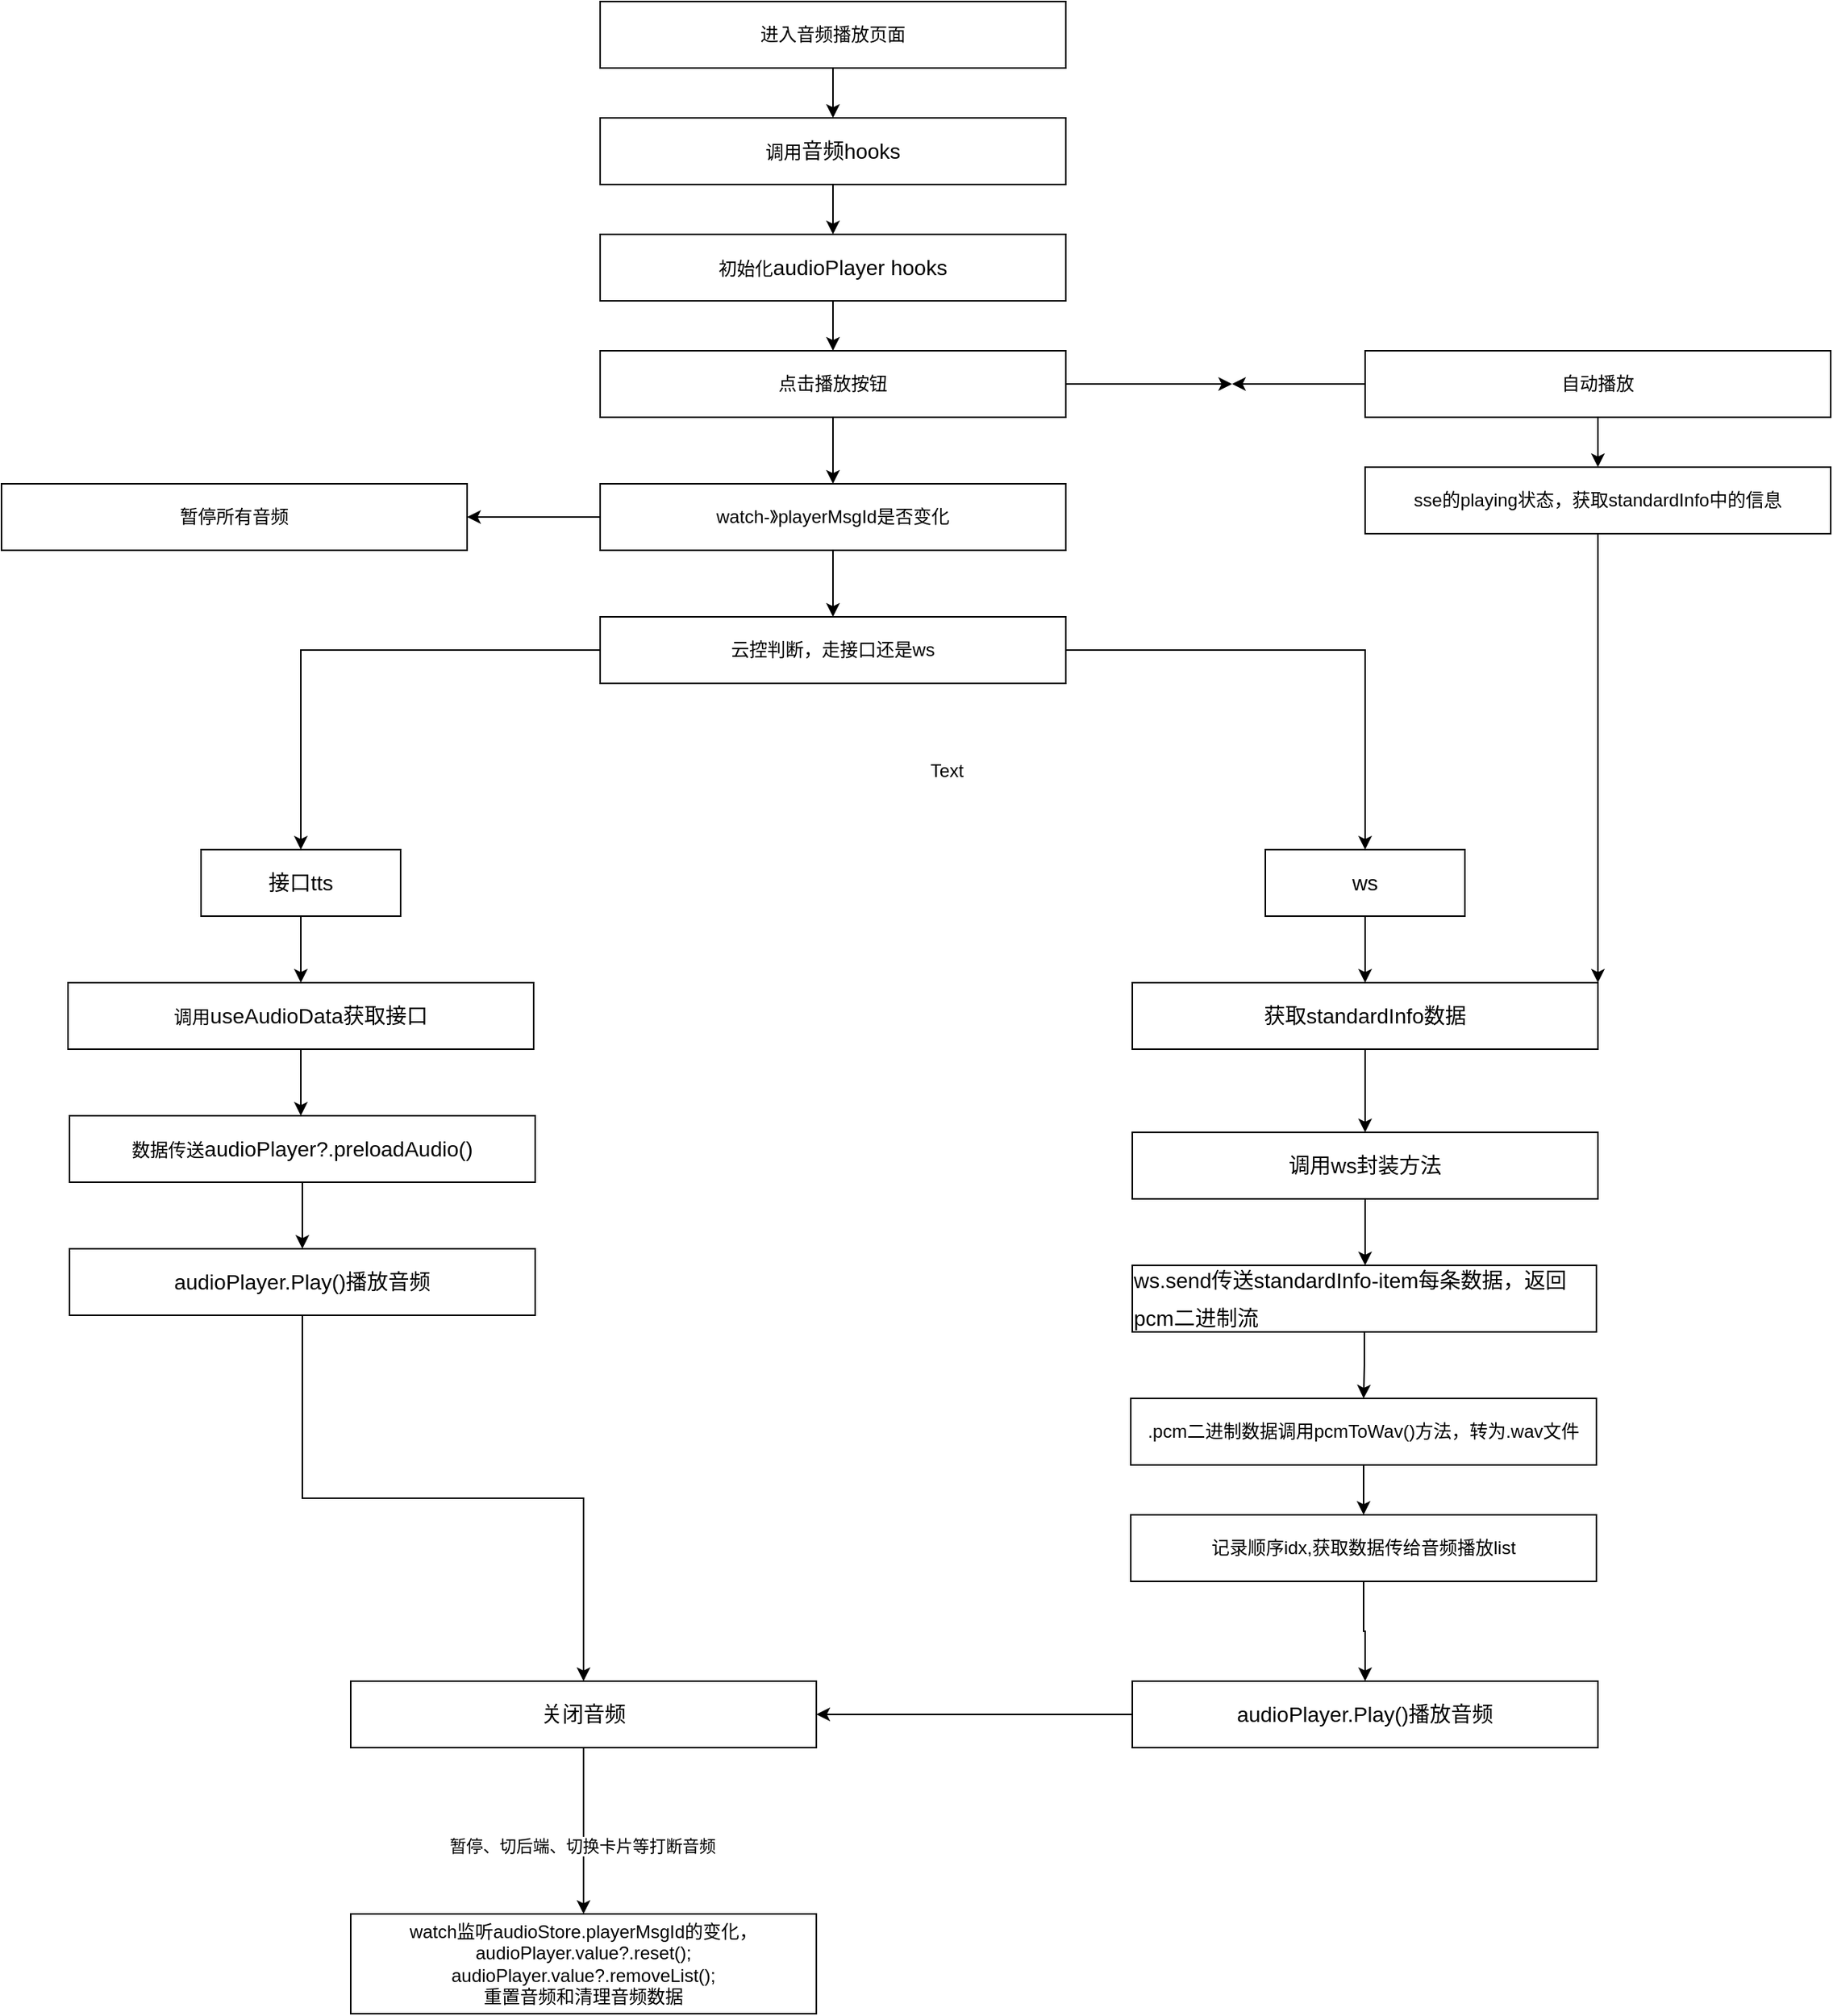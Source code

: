 <mxfile version="24.9.1">
  <diagram name="第 1 页" id="ta58vHe-GmDzUkSBEKzQ">
    <mxGraphModel dx="2390" dy="3701" grid="1" gridSize="11" guides="1" tooltips="1" connect="1" arrows="1" fold="1" page="1" pageScale="1" pageWidth="1654" pageHeight="2336" math="0" shadow="0">
      <root>
        <mxCell id="0" />
        <mxCell id="1" parent="0" />
        <mxCell id="XxCNjTxKswp97yp-zXiR-21" style="edgeStyle=orthogonalEdgeStyle;rounded=0;orthogonalLoop=1;jettySize=auto;html=1;exitX=0.5;exitY=1;exitDx=0;exitDy=0;entryX=0.5;entryY=0;entryDx=0;entryDy=0;" edge="1" parent="1" source="XZLTzyuDEAE5YP5i8VYK-1" target="XxCNjTxKswp97yp-zXiR-20">
          <mxGeometry relative="1" as="geometry" />
        </mxCell>
        <mxCell id="XZLTzyuDEAE5YP5i8VYK-1" value="&lt;article data-content=&quot;[{&amp;quot;type&amp;quot;:&amp;quot;block&amp;quot;,&amp;quot;id&amp;quot;:&amp;quot;Hbyp-1732607685483&amp;quot;,&amp;quot;name&amp;quot;:&amp;quot;paragraph&amp;quot;,&amp;quot;data&amp;quot;:{},&amp;quot;nodes&amp;quot;:[{&amp;quot;type&amp;quot;:&amp;quot;text&amp;quot;,&amp;quot;id&amp;quot;:&amp;quot;SaNG-1732607685481&amp;quot;,&amp;quot;leaves&amp;quot;:[{&amp;quot;text&amp;quot;:&amp;quot;standardInfo&amp;quot;,&amp;quot;marks&amp;quot;:[]}]}],&amp;quot;state&amp;quot;:{}}]&quot;&gt;&lt;div style=&quot;white-space-collapse: preserve; line-height: 1.75; font-size: 14px; text-align: left;&quot;&gt;接口tts&lt;/div&gt;&lt;/article&gt;" style="rounded=0;whiteSpace=wrap;html=1;" parent="1" vertex="1">
          <mxGeometry x="176" y="-1628" width="132" height="44" as="geometry" />
        </mxCell>
        <mxCell id="XxCNjTxKswp97yp-zXiR-31" style="edgeStyle=orthogonalEdgeStyle;rounded=0;orthogonalLoop=1;jettySize=auto;html=1;entryX=0.5;entryY=0;entryDx=0;entryDy=0;" edge="1" parent="1" source="XZLTzyuDEAE5YP5i8VYK-19" target="XZLTzyuDEAE5YP5i8VYK-22">
          <mxGeometry relative="1" as="geometry" />
        </mxCell>
        <mxCell id="XZLTzyuDEAE5YP5i8VYK-19" value="&lt;article data-content=&quot;[{&amp;quot;type&amp;quot;:&amp;quot;block&amp;quot;,&amp;quot;id&amp;quot;:&amp;quot;Hbyp-1732607685483&amp;quot;,&amp;quot;name&amp;quot;:&amp;quot;paragraph&amp;quot;,&amp;quot;data&amp;quot;:{},&amp;quot;nodes&amp;quot;:[{&amp;quot;type&amp;quot;:&amp;quot;text&amp;quot;,&amp;quot;id&amp;quot;:&amp;quot;SaNG-1732607685481&amp;quot;,&amp;quot;leaves&amp;quot;:[{&amp;quot;text&amp;quot;:&amp;quot;standardInfo&amp;quot;,&amp;quot;marks&amp;quot;:[]}]}],&amp;quot;state&amp;quot;:{}}]&quot;&gt;&lt;div style=&quot;white-space-collapse: preserve; line-height: 1.75; font-size: 14px; text-align: left;&quot;&gt;ws&lt;/div&gt;&lt;/article&gt;" style="rounded=0;whiteSpace=wrap;html=1;" parent="1" vertex="1">
          <mxGeometry x="880" y="-1628" width="132" height="44" as="geometry" />
        </mxCell>
        <mxCell id="XZLTzyuDEAE5YP5i8VYK-26" style="edgeStyle=orthogonalEdgeStyle;rounded=0;orthogonalLoop=1;jettySize=auto;html=1;" parent="1" source="XZLTzyuDEAE5YP5i8VYK-22" edge="1">
          <mxGeometry relative="1" as="geometry">
            <mxPoint x="946" y="-1441" as="targetPoint" />
          </mxGeometry>
        </mxCell>
        <mxCell id="XZLTzyuDEAE5YP5i8VYK-22" value="&lt;article data-content=&quot;[{&amp;quot;type&amp;quot;:&amp;quot;block&amp;quot;,&amp;quot;id&amp;quot;:&amp;quot;Hbyp-1732607685483&amp;quot;,&amp;quot;name&amp;quot;:&amp;quot;paragraph&amp;quot;,&amp;quot;data&amp;quot;:{},&amp;quot;nodes&amp;quot;:[{&amp;quot;type&amp;quot;:&amp;quot;text&amp;quot;,&amp;quot;id&amp;quot;:&amp;quot;SaNG-1732607685481&amp;quot;,&amp;quot;leaves&amp;quot;:[{&amp;quot;text&amp;quot;:&amp;quot;standardInfo&amp;quot;,&amp;quot;marks&amp;quot;:[]}]}],&amp;quot;state&amp;quot;:{}}]&quot;&gt;&lt;div style=&quot;white-space-collapse: preserve; line-height: 1.75; font-size: 14px; text-align: left;&quot;&gt;获取standardInfo数据&lt;/div&gt;&lt;/article&gt;" style="rounded=0;whiteSpace=wrap;html=1;" parent="1" vertex="1">
          <mxGeometry x="792" y="-1540" width="308" height="44" as="geometry" />
        </mxCell>
        <mxCell id="XZLTzyuDEAE5YP5i8VYK-28" style="edgeStyle=orthogonalEdgeStyle;rounded=0;orthogonalLoop=1;jettySize=auto;html=1;" parent="1" source="XZLTzyuDEAE5YP5i8VYK-27" edge="1">
          <mxGeometry relative="1" as="geometry">
            <mxPoint x="946" y="-1353" as="targetPoint" />
          </mxGeometry>
        </mxCell>
        <mxCell id="XZLTzyuDEAE5YP5i8VYK-27" value="&lt;article data-content=&quot;[{&amp;quot;type&amp;quot;:&amp;quot;block&amp;quot;,&amp;quot;id&amp;quot;:&amp;quot;Hbyp-1732607685483&amp;quot;,&amp;quot;name&amp;quot;:&amp;quot;paragraph&amp;quot;,&amp;quot;data&amp;quot;:{},&amp;quot;nodes&amp;quot;:[{&amp;quot;type&amp;quot;:&amp;quot;text&amp;quot;,&amp;quot;id&amp;quot;:&amp;quot;SaNG-1732607685481&amp;quot;,&amp;quot;leaves&amp;quot;:[{&amp;quot;text&amp;quot;:&amp;quot;standardInfo&amp;quot;,&amp;quot;marks&amp;quot;:[]}]}],&amp;quot;state&amp;quot;:{}}]&quot;&gt;&lt;div style=&quot;white-space-collapse: preserve; line-height: 1.75; font-size: 14px; text-align: left;&quot;&gt;调用ws封装方法&lt;/div&gt;&lt;/article&gt;" style="rounded=0;whiteSpace=wrap;html=1;" parent="1" vertex="1">
          <mxGeometry x="792" y="-1441" width="308" height="44" as="geometry" />
        </mxCell>
        <mxCell id="XxCNjTxKswp97yp-zXiR-38" style="edgeStyle=orthogonalEdgeStyle;rounded=0;orthogonalLoop=1;jettySize=auto;html=1;" edge="1" parent="1" source="XZLTzyuDEAE5YP5i8VYK-31">
          <mxGeometry relative="1" as="geometry">
            <mxPoint x="945" y="-1188" as="targetPoint" />
          </mxGeometry>
        </mxCell>
        <mxCell id="XZLTzyuDEAE5YP5i8VYK-31" value=".pcm二进制数据调用pcmToWav()方法，转为.wav文件" style="rounded=0;whiteSpace=wrap;html=1;" parent="1" vertex="1">
          <mxGeometry x="791" y="-1265" width="308" height="44" as="geometry" />
        </mxCell>
        <mxCell id="XxCNjTxKswp97yp-zXiR-75" style="edgeStyle=orthogonalEdgeStyle;rounded=0;orthogonalLoop=1;jettySize=auto;html=1;entryX=0.5;entryY=0;entryDx=0;entryDy=0;" edge="1" parent="1" source="XZLTzyuDEAE5YP5i8VYK-33" target="XxCNjTxKswp97yp-zXiR-41">
          <mxGeometry relative="1" as="geometry" />
        </mxCell>
        <mxCell id="XZLTzyuDEAE5YP5i8VYK-33" value="记录顺序idx,获取数据传给音频播放list" style="rounded=0;whiteSpace=wrap;html=1;" parent="1" vertex="1">
          <mxGeometry x="791" y="-1188" width="308" height="44" as="geometry" />
        </mxCell>
        <mxCell id="XxCNjTxKswp97yp-zXiR-6" style="edgeStyle=orthogonalEdgeStyle;rounded=0;orthogonalLoop=1;jettySize=auto;html=1;" edge="1" parent="1" source="XxCNjTxKswp97yp-zXiR-4">
          <mxGeometry relative="1" as="geometry">
            <mxPoint x="594" y="-2035" as="targetPoint" />
          </mxGeometry>
        </mxCell>
        <mxCell id="XxCNjTxKswp97yp-zXiR-4" value="&lt;div style=&quot;text-align: center;&quot;&gt;&lt;span style=&quot;background-color: initial; text-align: left;&quot;&gt;调用&lt;/span&gt;&lt;span style=&quot;background-color: initial; font-size: 14px; text-align: left; white-space-collapse: preserve;&quot;&gt;音频hooks&lt;/span&gt;&lt;/div&gt;" style="rounded=0;whiteSpace=wrap;html=1;" vertex="1" parent="1">
          <mxGeometry x="440" y="-2112" width="308" height="44" as="geometry" />
        </mxCell>
        <mxCell id="XxCNjTxKswp97yp-zXiR-11" style="edgeStyle=orthogonalEdgeStyle;rounded=0;orthogonalLoop=1;jettySize=auto;html=1;" edge="1" parent="1" source="XxCNjTxKswp97yp-zXiR-7">
          <mxGeometry relative="1" as="geometry">
            <mxPoint x="594" y="-1958" as="targetPoint" />
          </mxGeometry>
        </mxCell>
        <mxCell id="XxCNjTxKswp97yp-zXiR-7" value="初始化&lt;span style=&quot;font-size: 14px; text-align: left; white-space-collapse: preserve;&quot;&gt;audioPlayer hooks&lt;/span&gt;" style="rounded=0;whiteSpace=wrap;html=1;" vertex="1" parent="1">
          <mxGeometry x="440" y="-2035" width="308" height="44" as="geometry" />
        </mxCell>
        <mxCell id="XxCNjTxKswp97yp-zXiR-9" style="edgeStyle=orthogonalEdgeStyle;rounded=0;orthogonalLoop=1;jettySize=auto;html=1;entryX=0.5;entryY=0;entryDx=0;entryDy=0;" edge="1" parent="1" source="XxCNjTxKswp97yp-zXiR-8" target="XxCNjTxKswp97yp-zXiR-4">
          <mxGeometry relative="1" as="geometry" />
        </mxCell>
        <mxCell id="XxCNjTxKswp97yp-zXiR-8" value="进入音频播放页面" style="rounded=0;whiteSpace=wrap;html=1;" vertex="1" parent="1">
          <mxGeometry x="440" y="-2189" width="308" height="44" as="geometry" />
        </mxCell>
        <mxCell id="XxCNjTxKswp97yp-zXiR-16" style="edgeStyle=orthogonalEdgeStyle;rounded=0;orthogonalLoop=1;jettySize=auto;html=1;" edge="1" parent="1" source="XxCNjTxKswp97yp-zXiR-10">
          <mxGeometry relative="1" as="geometry">
            <mxPoint x="594" y="-1782" as="targetPoint" />
          </mxGeometry>
        </mxCell>
        <mxCell id="XxCNjTxKswp97yp-zXiR-85" style="edgeStyle=orthogonalEdgeStyle;rounded=0;orthogonalLoop=1;jettySize=auto;html=1;entryX=1;entryY=0.5;entryDx=0;entryDy=0;" edge="1" parent="1" source="XxCNjTxKswp97yp-zXiR-10" target="XxCNjTxKswp97yp-zXiR-13">
          <mxGeometry relative="1" as="geometry" />
        </mxCell>
        <mxCell id="XxCNjTxKswp97yp-zXiR-10" value="watch-》playerMsgId是否变化" style="rounded=0;whiteSpace=wrap;html=1;" vertex="1" parent="1">
          <mxGeometry x="440" y="-1870" width="308" height="44" as="geometry" />
        </mxCell>
        <mxCell id="XxCNjTxKswp97yp-zXiR-17" style="edgeStyle=orthogonalEdgeStyle;rounded=0;orthogonalLoop=1;jettySize=auto;html=1;entryX=0.5;entryY=0;entryDx=0;entryDy=0;" edge="1" parent="1" source="XxCNjTxKswp97yp-zXiR-12" target="XZLTzyuDEAE5YP5i8VYK-1">
          <mxGeometry relative="1" as="geometry" />
        </mxCell>
        <mxCell id="XxCNjTxKswp97yp-zXiR-18" style="edgeStyle=orthogonalEdgeStyle;rounded=0;orthogonalLoop=1;jettySize=auto;html=1;" edge="1" parent="1" source="XxCNjTxKswp97yp-zXiR-12">
          <mxGeometry relative="1" as="geometry">
            <mxPoint x="946" y="-1628" as="targetPoint" />
            <Array as="points">
              <mxPoint x="946" y="-1760" />
            </Array>
          </mxGeometry>
        </mxCell>
        <mxCell id="XxCNjTxKswp97yp-zXiR-12" value="云控判断，走接口还是ws" style="rounded=0;whiteSpace=wrap;html=1;" vertex="1" parent="1">
          <mxGeometry x="440" y="-1782" width="308" height="44" as="geometry" />
        </mxCell>
        <mxCell id="XxCNjTxKswp97yp-zXiR-13" value="暂停所有音频" style="rounded=0;whiteSpace=wrap;html=1;" vertex="1" parent="1">
          <mxGeometry x="44" y="-1870" width="308" height="44" as="geometry" />
        </mxCell>
        <mxCell id="XxCNjTxKswp97yp-zXiR-22" style="edgeStyle=orthogonalEdgeStyle;rounded=0;orthogonalLoop=1;jettySize=auto;html=1;" edge="1" parent="1" source="XxCNjTxKswp97yp-zXiR-20">
          <mxGeometry relative="1" as="geometry">
            <mxPoint x="242" y="-1452" as="targetPoint" />
          </mxGeometry>
        </mxCell>
        <mxCell id="XxCNjTxKswp97yp-zXiR-20" value="调用&lt;span style=&quot;font-size: 14px; text-align: left; white-space-collapse: preserve; background-color: initial;&quot;&gt;useAudioData获取接口&lt;/span&gt;" style="rounded=0;whiteSpace=wrap;html=1;" vertex="1" parent="1">
          <mxGeometry x="88" y="-1540" width="308" height="44" as="geometry" />
        </mxCell>
        <mxCell id="XxCNjTxKswp97yp-zXiR-23" value="数据传送&lt;span style=&quot;font-size: 14px; text-align: left; white-space-collapse: preserve; background-color: initial;&quot;&gt;audioPlayer?.preloadAudio()&lt;/span&gt;" style="rounded=0;whiteSpace=wrap;html=1;" vertex="1" parent="1">
          <mxGeometry x="89" y="-1452" width="308" height="44" as="geometry" />
        </mxCell>
        <mxCell id="XxCNjTxKswp97yp-zXiR-30" style="edgeStyle=orthogonalEdgeStyle;rounded=0;orthogonalLoop=1;jettySize=auto;html=1;entryX=0.5;entryY=0;entryDx=0;entryDy=0;" edge="1" parent="1" source="XxCNjTxKswp97yp-zXiR-24" target="XxCNjTxKswp97yp-zXiR-29">
          <mxGeometry relative="1" as="geometry" />
        </mxCell>
        <mxCell id="XxCNjTxKswp97yp-zXiR-24" value="&lt;article data-content=&quot;[{&amp;quot;type&amp;quot;:&amp;quot;block&amp;quot;,&amp;quot;id&amp;quot;:&amp;quot;qp7v-1732696269139&amp;quot;,&amp;quot;name&amp;quot;:&amp;quot;paragraph&amp;quot;,&amp;quot;data&amp;quot;:{},&amp;quot;nodes&amp;quot;:[{&amp;quot;type&amp;quot;:&amp;quot;text&amp;quot;,&amp;quot;id&amp;quot;:&amp;quot;XYNN-1732690025734&amp;quot;,&amp;quot;leaves&amp;quot;:[{&amp;quot;text&amp;quot;:&amp;quot;audio.Play()播放音频&amp;quot;,&amp;quot;marks&amp;quot;:[]}]}]}]&quot;&gt;&lt;div style=&quot;white-space-collapse: preserve; line-height: 1.75; font-size: 14px; text-align: left;&quot;&gt;audioPlayer.Play()播放音频&lt;/div&gt;&lt;/article&gt;" style="rounded=0;whiteSpace=wrap;html=1;" vertex="1" parent="1">
          <mxGeometry x="89" y="-1364" width="308" height="44" as="geometry" />
        </mxCell>
        <mxCell id="XxCNjTxKswp97yp-zXiR-27" style="edgeStyle=orthogonalEdgeStyle;rounded=0;orthogonalLoop=1;jettySize=auto;html=1;" edge="1" parent="1" source="XxCNjTxKswp97yp-zXiR-23">
          <mxGeometry relative="1" as="geometry">
            <mxPoint x="243" y="-1364" as="targetPoint" />
            <Array as="points">
              <mxPoint x="243" y="-1375" />
              <mxPoint x="243" y="-1375" />
            </Array>
          </mxGeometry>
        </mxCell>
        <mxCell id="XxCNjTxKswp97yp-zXiR-68" style="edgeStyle=orthogonalEdgeStyle;rounded=0;orthogonalLoop=1;jettySize=auto;html=1;entryX=0.5;entryY=0;entryDx=0;entryDy=0;" edge="1" parent="1" source="XxCNjTxKswp97yp-zXiR-29" target="XxCNjTxKswp97yp-zXiR-67">
          <mxGeometry relative="1" as="geometry">
            <mxPoint x="429" y="-935" as="targetPoint" />
          </mxGeometry>
        </mxCell>
        <mxCell id="XxCNjTxKswp97yp-zXiR-69" value="暂停、切后端、切换卡片等打断音频" style="edgeLabel;html=1;align=center;verticalAlign=middle;resizable=0;points=[];" vertex="1" connectable="0" parent="XxCNjTxKswp97yp-zXiR-68">
          <mxGeometry x="0.179" y="-1" relative="1" as="geometry">
            <mxPoint as="offset" />
          </mxGeometry>
        </mxCell>
        <mxCell id="XxCNjTxKswp97yp-zXiR-29" value="&lt;article data-content=&quot;[{&amp;quot;type&amp;quot;:&amp;quot;block&amp;quot;,&amp;quot;id&amp;quot;:&amp;quot;qp7v-1732696269139&amp;quot;,&amp;quot;name&amp;quot;:&amp;quot;paragraph&amp;quot;,&amp;quot;data&amp;quot;:{},&amp;quot;nodes&amp;quot;:[{&amp;quot;type&amp;quot;:&amp;quot;text&amp;quot;,&amp;quot;id&amp;quot;:&amp;quot;XYNN-1732690025734&amp;quot;,&amp;quot;leaves&amp;quot;:[{&amp;quot;text&amp;quot;:&amp;quot;audio.Play()播放音频&amp;quot;,&amp;quot;marks&amp;quot;:[]}]}]}]&quot;&gt;&lt;div style=&quot;white-space-collapse: preserve; line-height: 1.75; font-size: 14px; text-align: left;&quot;&gt;关闭音频&lt;/div&gt;&lt;/article&gt;" style="rounded=0;whiteSpace=wrap;html=1;" vertex="1" parent="1">
          <mxGeometry x="275" y="-1078" width="308" height="44" as="geometry" />
        </mxCell>
        <mxCell id="XxCNjTxKswp97yp-zXiR-34" style="edgeStyle=orthogonalEdgeStyle;rounded=0;orthogonalLoop=1;jettySize=auto;html=1;entryX=0.5;entryY=0;entryDx=0;entryDy=0;" edge="1" parent="1" source="XxCNjTxKswp97yp-zXiR-32" target="XZLTzyuDEAE5YP5i8VYK-31">
          <mxGeometry relative="1" as="geometry" />
        </mxCell>
        <mxCell id="XxCNjTxKswp97yp-zXiR-32" value="&lt;article data-content=&quot;[{&amp;quot;type&amp;quot;:&amp;quot;block&amp;quot;,&amp;quot;id&amp;quot;:&amp;quot;Hbyp-1732607685483&amp;quot;,&amp;quot;name&amp;quot;:&amp;quot;paragraph&amp;quot;,&amp;quot;data&amp;quot;:{},&amp;quot;nodes&amp;quot;:[{&amp;quot;type&amp;quot;:&amp;quot;text&amp;quot;,&amp;quot;id&amp;quot;:&amp;quot;SaNG-1732607685481&amp;quot;,&amp;quot;leaves&amp;quot;:[{&amp;quot;text&amp;quot;:&amp;quot;standardInfo&amp;quot;,&amp;quot;marks&amp;quot;:[]}]}],&amp;quot;state&amp;quot;:{}}]&quot;&gt;&lt;div style=&quot;white-space-collapse: preserve; line-height: 1.75; font-size: 14px; text-align: left;&quot;&gt;ws.send传送&lt;span style=&quot;background-color: initial;&quot;&gt;standardInfo-item每条数据，返回pcm二进制流&lt;/span&gt;&lt;/div&gt;&lt;/article&gt;" style="rounded=0;whiteSpace=wrap;html=1;" vertex="1" parent="1">
          <mxGeometry x="792" y="-1353" width="307" height="44" as="geometry" />
        </mxCell>
        <mxCell id="XxCNjTxKswp97yp-zXiR-74" style="edgeStyle=orthogonalEdgeStyle;rounded=0;orthogonalLoop=1;jettySize=auto;html=1;entryX=1;entryY=0.5;entryDx=0;entryDy=0;" edge="1" parent="1" source="XxCNjTxKswp97yp-zXiR-41" target="XxCNjTxKswp97yp-zXiR-29">
          <mxGeometry relative="1" as="geometry" />
        </mxCell>
        <mxCell id="XxCNjTxKswp97yp-zXiR-41" value="&lt;article data-content=&quot;[{&amp;quot;type&amp;quot;:&amp;quot;block&amp;quot;,&amp;quot;id&amp;quot;:&amp;quot;qp7v-1732696269139&amp;quot;,&amp;quot;name&amp;quot;:&amp;quot;paragraph&amp;quot;,&amp;quot;data&amp;quot;:{},&amp;quot;nodes&amp;quot;:[{&amp;quot;type&amp;quot;:&amp;quot;text&amp;quot;,&amp;quot;id&amp;quot;:&amp;quot;XYNN-1732690025734&amp;quot;,&amp;quot;leaves&amp;quot;:[{&amp;quot;text&amp;quot;:&amp;quot;audio.Play()播放音频&amp;quot;,&amp;quot;marks&amp;quot;:[]}]}]}]&quot;&gt;&lt;div style=&quot;white-space-collapse: preserve; line-height: 1.75; font-size: 14px; text-align: left;&quot;&gt;audioPlayer.Play()播放音频&lt;/div&gt;&lt;/article&gt;" style="rounded=0;whiteSpace=wrap;html=1;" vertex="1" parent="1">
          <mxGeometry x="792" y="-1078" width="308" height="44" as="geometry" />
        </mxCell>
        <mxCell id="XxCNjTxKswp97yp-zXiR-67" value="watch监听audioStore.playerMsgId的变化，&lt;br&gt;audioPlayer.value?.reset();&lt;br&gt;audioPlayer.value?.removeList();&lt;br&gt;重置音频和清理音频数据" style="rounded=0;whiteSpace=wrap;html=1;" vertex="1" parent="1">
          <mxGeometry x="275" y="-924" width="308" height="66" as="geometry" />
        </mxCell>
        <mxCell id="XxCNjTxKswp97yp-zXiR-78" value="Text" style="text;html=1;align=center;verticalAlign=middle;resizable=0;points=[];autosize=1;strokeColor=none;fillColor=none;" vertex="1" parent="1">
          <mxGeometry x="647" y="-1697" width="44" height="33" as="geometry" />
        </mxCell>
        <mxCell id="XxCNjTxKswp97yp-zXiR-81" style="edgeStyle=orthogonalEdgeStyle;rounded=0;orthogonalLoop=1;jettySize=auto;html=1;entryX=0.5;entryY=0;entryDx=0;entryDy=0;" edge="1" parent="1" source="XxCNjTxKswp97yp-zXiR-80" target="XxCNjTxKswp97yp-zXiR-10">
          <mxGeometry relative="1" as="geometry" />
        </mxCell>
        <mxCell id="XxCNjTxKswp97yp-zXiR-87" style="edgeStyle=orthogonalEdgeStyle;rounded=0;orthogonalLoop=1;jettySize=auto;html=1;" edge="1" parent="1" source="XxCNjTxKswp97yp-zXiR-80">
          <mxGeometry relative="1" as="geometry">
            <mxPoint x="858" y="-1936" as="targetPoint" />
          </mxGeometry>
        </mxCell>
        <mxCell id="XxCNjTxKswp97yp-zXiR-80" value="点击播放按钮" style="rounded=0;whiteSpace=wrap;html=1;" vertex="1" parent="1">
          <mxGeometry x="440" y="-1958" width="308" height="44" as="geometry" />
        </mxCell>
        <mxCell id="XxCNjTxKswp97yp-zXiR-84" style="edgeStyle=orthogonalEdgeStyle;rounded=0;orthogonalLoop=1;jettySize=auto;html=1;entryX=0.5;entryY=0;entryDx=0;entryDy=0;" edge="1" parent="1" source="XxCNjTxKswp97yp-zXiR-82" target="XxCNjTxKswp97yp-zXiR-83">
          <mxGeometry relative="1" as="geometry" />
        </mxCell>
        <mxCell id="XxCNjTxKswp97yp-zXiR-88" style="edgeStyle=orthogonalEdgeStyle;rounded=0;orthogonalLoop=1;jettySize=auto;html=1;" edge="1" parent="1" source="XxCNjTxKswp97yp-zXiR-82">
          <mxGeometry relative="1" as="geometry">
            <mxPoint x="858" y="-1936" as="targetPoint" />
          </mxGeometry>
        </mxCell>
        <mxCell id="XxCNjTxKswp97yp-zXiR-82" value="自动播放" style="rounded=0;whiteSpace=wrap;html=1;" vertex="1" parent="1">
          <mxGeometry x="946" y="-1958" width="308" height="44" as="geometry" />
        </mxCell>
        <mxCell id="XxCNjTxKswp97yp-zXiR-86" style="edgeStyle=orthogonalEdgeStyle;rounded=0;orthogonalLoop=1;jettySize=auto;html=1;entryX=1;entryY=0;entryDx=0;entryDy=0;" edge="1" parent="1" source="XxCNjTxKswp97yp-zXiR-83" target="XZLTzyuDEAE5YP5i8VYK-22">
          <mxGeometry relative="1" as="geometry" />
        </mxCell>
        <mxCell id="XxCNjTxKswp97yp-zXiR-83" value="sse的playing状态，获取standardInfo中的信息" style="rounded=0;whiteSpace=wrap;html=1;" vertex="1" parent="1">
          <mxGeometry x="946" y="-1881" width="308" height="44" as="geometry" />
        </mxCell>
      </root>
    </mxGraphModel>
  </diagram>
</mxfile>
